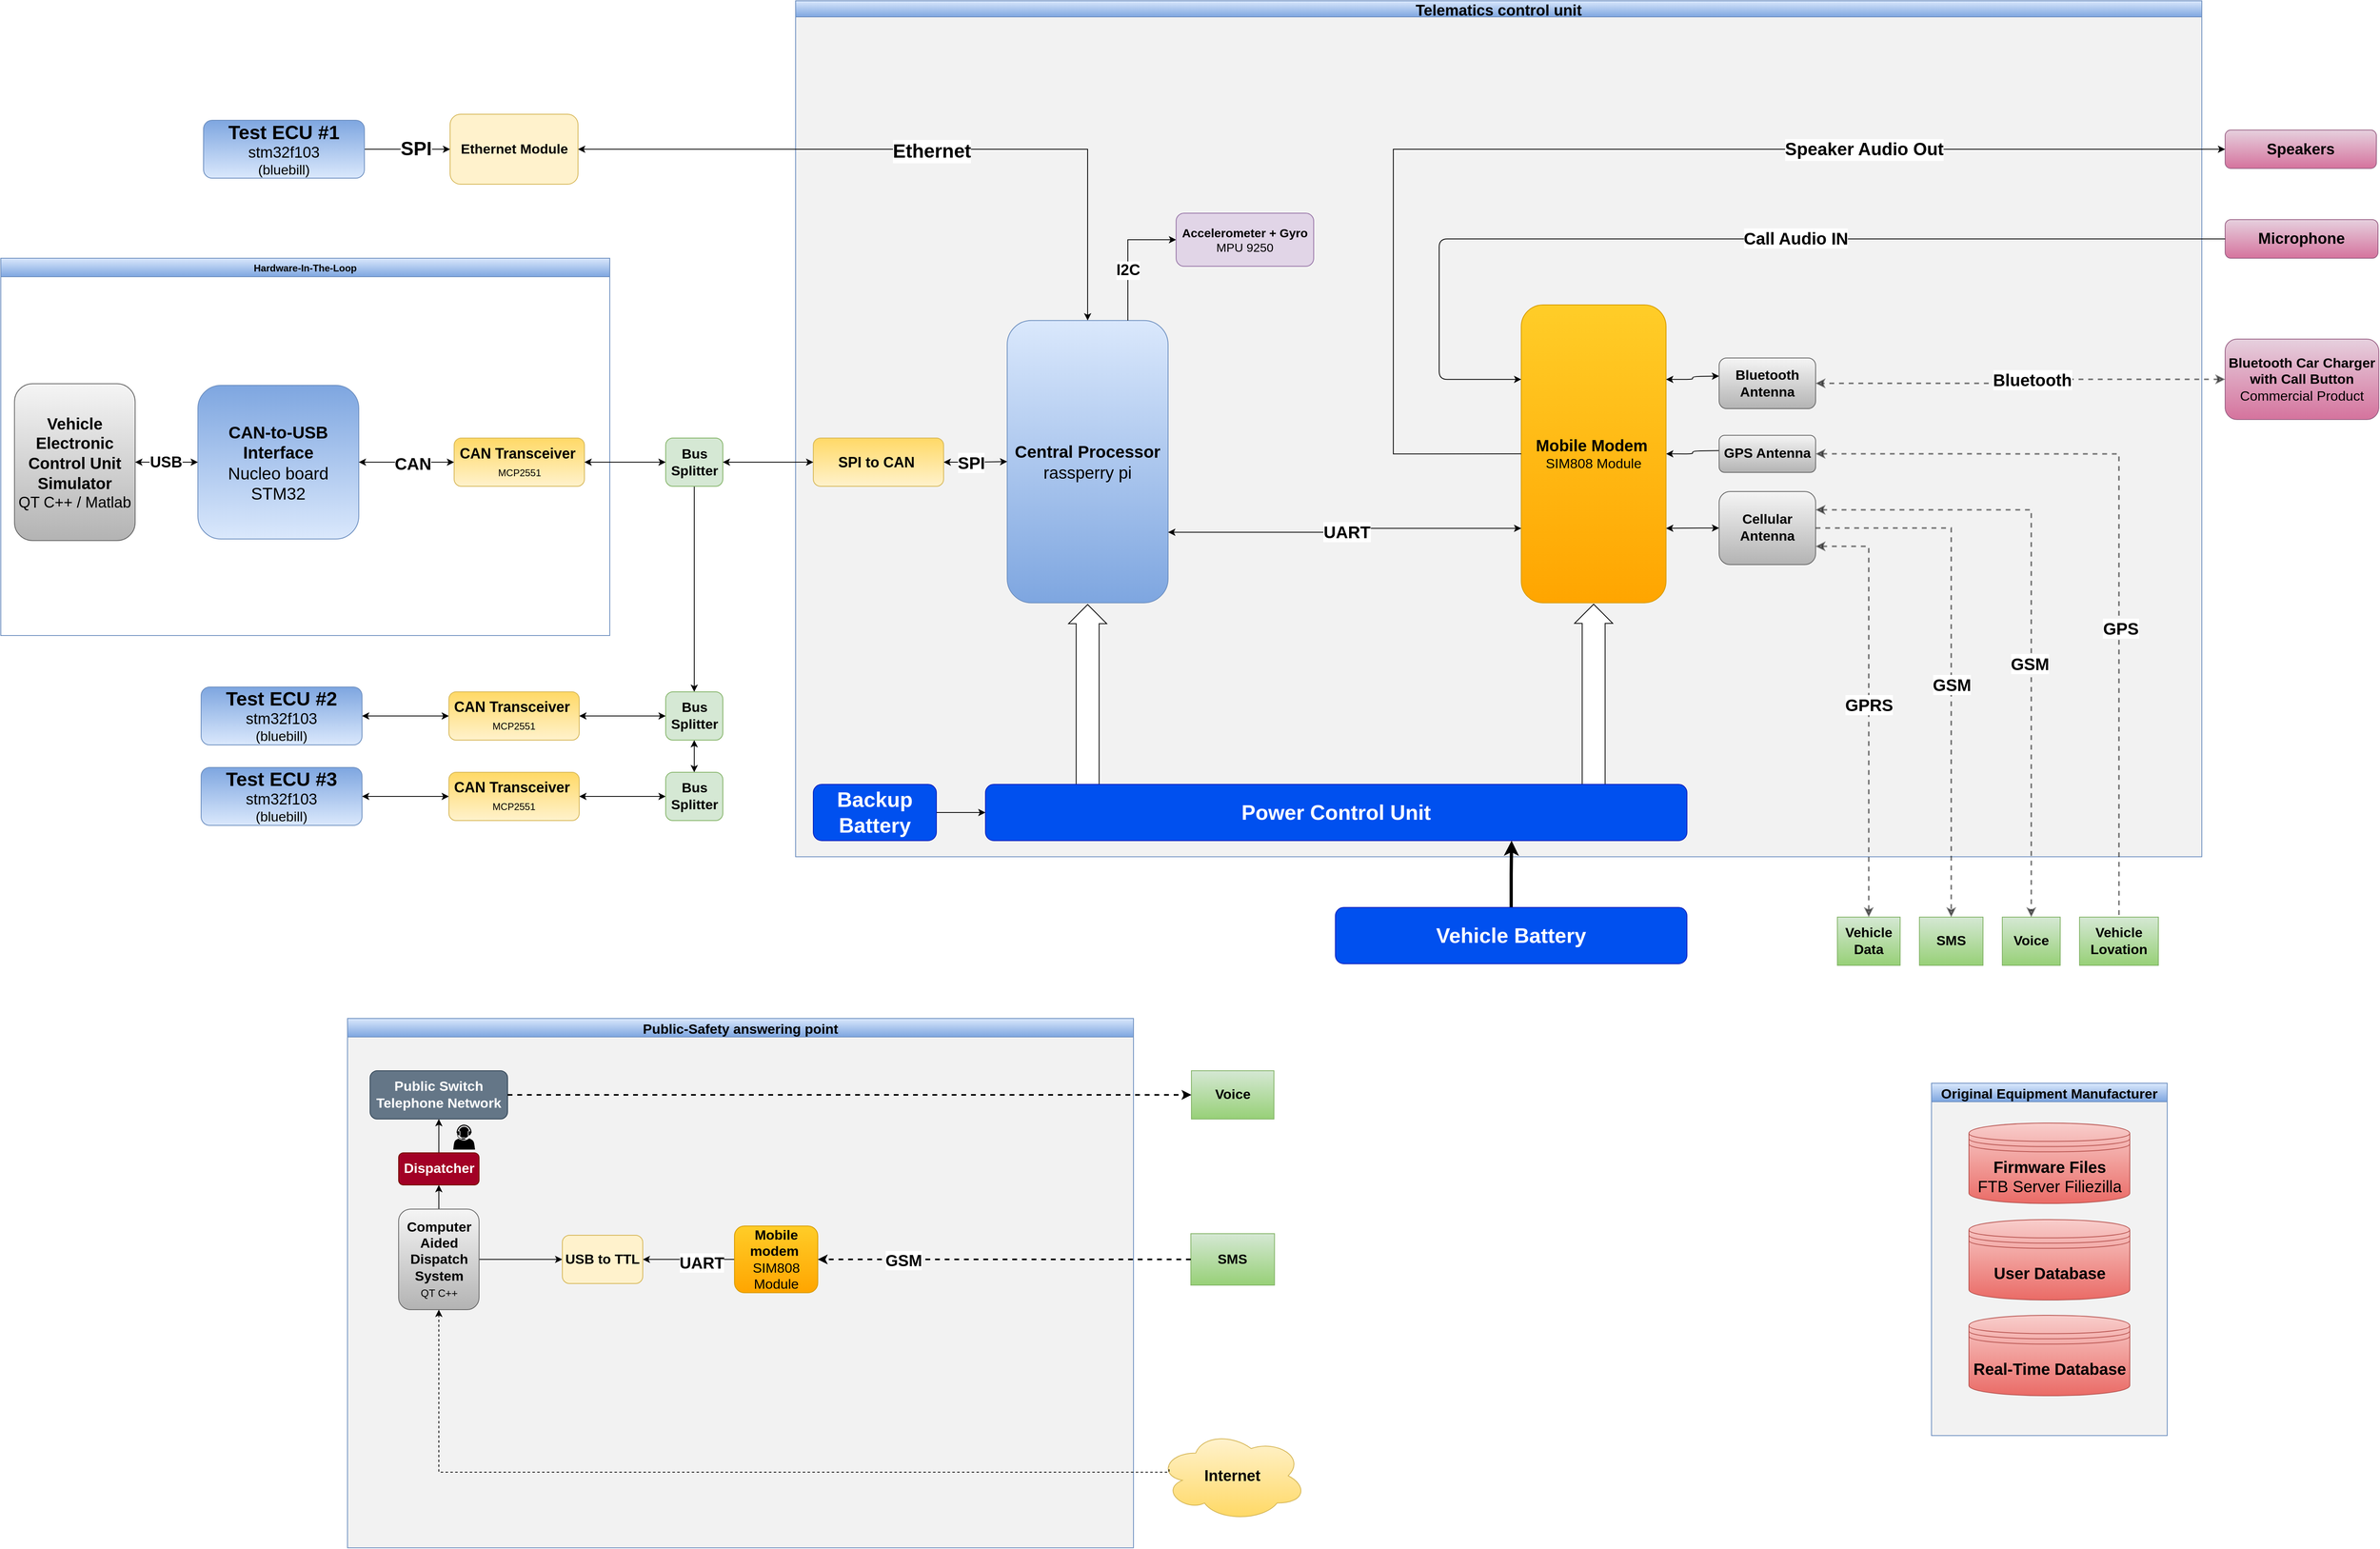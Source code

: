 <mxfile version="13.9.9" type="device"><diagram id="WvO2dlYxxCy-v5vZexDL" name="Page-1"><mxGraphModel dx="3576" dy="1214" grid="0" gridSize="6" guides="1" tooltips="1" connect="1" arrows="1" fold="1" page="1" pageScale="1" pageWidth="1500" pageHeight="1200" math="0" shadow="0"><root><mxCell id="0"/><mxCell id="1" parent="0"/><mxCell id="P0qbFuE8XbZVuqwwPdYG-165" value="Original Equipment Manufacturer" style="swimlane;startSize=23;gradientColor=#7ea6e0;fillColor=#dae8fc;strokeColor=#6c8ebf;swimlaneFillColor=#f2f2f2;fontStyle=1;fontSize=17;" vertex="1" parent="1"><mxGeometry x="975" y="1574.52" width="293" height="438" as="geometry"/></mxCell><mxCell id="P0qbFuE8XbZVuqwwPdYG-166" value="User Database" style="shape=datastore;whiteSpace=wrap;html=1;gradientColor=#ea6b66;fillColor=#f8cecc;strokeColor=#b85450;fontStyle=1;fontSize=20;" vertex="1" parent="P0qbFuE8XbZVuqwwPdYG-165"><mxGeometry x="46.5" y="169.5" width="200" height="100" as="geometry"/></mxCell><mxCell id="P0qbFuE8XbZVuqwwPdYG-167" value="Real-Time Database" style="shape=datastore;whiteSpace=wrap;html=1;gradientColor=#ea6b66;fillColor=#f8cecc;strokeColor=#b85450;fontStyle=1;fontSize=20;" vertex="1" parent="P0qbFuE8XbZVuqwwPdYG-165"><mxGeometry x="46.5" y="288.5" width="200" height="100" as="geometry"/></mxCell><mxCell id="P0qbFuE8XbZVuqwwPdYG-168" value="Firmware Files&lt;br&gt;&lt;span style=&quot;font-weight: normal&quot;&gt;FTB Server Filiezilla&lt;/span&gt;" style="shape=datastore;whiteSpace=wrap;html=1;gradientColor=#ea6b66;fillColor=#f8cecc;strokeColor=#b85450;fontStyle=1;fontSize=20;" vertex="1" parent="P0qbFuE8XbZVuqwwPdYG-165"><mxGeometry x="46.5" y="49.5" width="200" height="100" as="geometry"/></mxCell><mxCell id="P0qbFuE8XbZVuqwwPdYG-198" value="Telematics control unit" style="swimlane;startSize=20;shadow=0;swimlaneFillColor=#F2F2F2;fontStyle=1;fontSize=19;movable=1;gradientColor=#7ea6e0;fillColor=#dae8fc;strokeColor=#6c8ebf;" vertex="1" parent="1"><mxGeometry x="-437" y="229" width="1748" height="1064" as="geometry"><mxRectangle x="70" y="160" width="70" height="23" as="alternateBounds"/></mxGeometry></mxCell><mxCell id="P0qbFuE8XbZVuqwwPdYG-199" value="" style="verticalLabelPosition=bottom;shadow=0;dashed=0;align=center;html=1;verticalAlign=top;shape=mxgraph.electrical.transmission.straightBus;fontSize=26;rotation=-180;" vertex="1" parent="P0qbFuE8XbZVuqwwPdYG-198"><mxGeometry x="968.28" y="750.1" width="47.48" height="229.45" as="geometry"/></mxCell><mxCell id="P0qbFuE8XbZVuqwwPdYG-200" value="" style="verticalLabelPosition=bottom;shadow=0;dashed=0;align=center;html=1;verticalAlign=top;shape=mxgraph.electrical.transmission.straightBus;fontSize=26;rotation=-180;" vertex="1" parent="P0qbFuE8XbZVuqwwPdYG-198"><mxGeometry x="339.28" y="750.48" width="47.48" height="244.55" as="geometry"/></mxCell><mxCell id="P0qbFuE8XbZVuqwwPdYG-201" style="edgeStyle=orthogonalEdgeStyle;rounded=1;orthogonalLoop=1;jettySize=auto;html=1;entryX=1;entryY=0.5;entryDx=0;entryDy=0;startArrow=none;startFill=0;endArrow=classic;endFill=1;strokeColor=#000000;strokeWidth=1;fontSize=20;fontStyle=1" edge="1" parent="P0qbFuE8XbZVuqwwPdYG-198" target="P0qbFuE8XbZVuqwwPdYG-210"><mxGeometry relative="1" as="geometry"><mxPoint x="1085.28" y="660.73" as="targetPoint"/><mxPoint x="1147.97" y="559.165" as="sourcePoint"/></mxGeometry></mxCell><mxCell id="P0qbFuE8XbZVuqwwPdYG-202" style="edgeStyle=orthogonalEdgeStyle;rounded=1;orthogonalLoop=1;jettySize=auto;html=1;entryX=1;entryY=0.75;entryDx=0;entryDy=0;startArrow=classic;startFill=1;endArrow=classic;endFill=1;strokeColor=#000000;strokeWidth=1;fontSize=20;fontStyle=1;exitX=0;exitY=0.5;exitDx=0;exitDy=0;" edge="1" parent="P0qbFuE8XbZVuqwwPdYG-198" source="P0qbFuE8XbZVuqwwPdYG-236" target="P0qbFuE8XbZVuqwwPdYG-210"><mxGeometry relative="1" as="geometry"><mxPoint x="1085.28" y="740.83" as="targetPoint"/><mxPoint x="1147.97" y="650.415" as="sourcePoint"/></mxGeometry></mxCell><mxCell id="P0qbFuE8XbZVuqwwPdYG-207" value="&lt;font style=&quot;font-size: 21px&quot;&gt;Central Processor&lt;span style=&quot;font-weight: normal&quot;&gt;&lt;br&gt;rassperry pi&lt;br&gt;&lt;/span&gt;&lt;/font&gt;" style="rounded=1;whiteSpace=wrap;html=1;fillColor=#dae8fc;strokeColor=#6c8ebf;fontStyle=1;fontSize=17;gradientColor=#7ea6e0;" vertex="1" parent="P0qbFuE8XbZVuqwwPdYG-198"><mxGeometry x="263.02" y="397.33" width="200" height="351" as="geometry"/></mxCell><mxCell id="P0qbFuE8XbZVuqwwPdYG-210" value="&lt;font style=&quot;font-size: 20px&quot;&gt;Mobile Modem&lt;/font&gt;&amp;nbsp;&lt;br&gt;&lt;span style=&quot;font-weight: normal&quot;&gt;SIM808 Module&lt;/span&gt;" style="rounded=1;whiteSpace=wrap;html=1;fillColor=#ffcd28;strokeColor=#d79b00;fontSize=17;fontStyle=1;gradientColor=#ffa500;" vertex="1" parent="P0qbFuE8XbZVuqwwPdYG-198"><mxGeometry x="902.02" y="378" width="180" height="370.33" as="geometry"/></mxCell><mxCell id="P0qbFuE8XbZVuqwwPdYG-211" style="edgeStyle=orthogonalEdgeStyle;rounded=1;orthogonalLoop=1;jettySize=auto;html=1;startArrow=classic;startFill=1;entryX=1;entryY=0.25;entryDx=0;entryDy=0;" edge="1" parent="P0qbFuE8XbZVuqwwPdYG-198" target="P0qbFuE8XbZVuqwwPdYG-210"><mxGeometry relative="1" as="geometry"><mxPoint x="1084.97" y="443.83" as="targetPoint"/><mxPoint x="1147.97" y="466.5" as="sourcePoint"/></mxGeometry></mxCell><mxCell id="P0qbFuE8XbZVuqwwPdYG-227" style="edgeStyle=orthogonalEdgeStyle;rounded=0;orthogonalLoop=1;jettySize=auto;html=1;startArrow=classic;startFill=1;endArrow=classic;endFill=1;fontSize=19;" edge="1" parent="P0qbFuE8XbZVuqwwPdYG-198" source="P0qbFuE8XbZVuqwwPdYG-245" target="P0qbFuE8XbZVuqwwPdYG-207"><mxGeometry relative="1" as="geometry"><mxPoint x="176" y="573" as="sourcePoint"/><mxPoint x="263.02" y="562.42" as="targetPoint"/></mxGeometry></mxCell><mxCell id="P0qbFuE8XbZVuqwwPdYG-228" value="&lt;b&gt;&lt;font style=&quot;font-size: 21px&quot;&gt;SPI&lt;/font&gt;&lt;/b&gt;" style="edgeLabel;html=1;align=center;verticalAlign=middle;resizable=0;points=[];fontSize=19;" vertex="1" connectable="0" parent="P0qbFuE8XbZVuqwwPdYG-227"><mxGeometry x="0.118" y="-2" relative="1" as="geometry"><mxPoint x="-9.67" y="-1.34" as="offset"/></mxGeometry></mxCell><mxCell id="P0qbFuE8XbZVuqwwPdYG-236" value="Cellular Antenna" style="rounded=1;whiteSpace=wrap;html=1;fillColor=#f5f5f5;strokeColor=#666666;fontSize=17;fontStyle=1;gradientColor=#b3b3b3;" vertex="1" parent="P0qbFuE8XbZVuqwwPdYG-198"><mxGeometry x="1147.97" y="610" width="120" height="90.83" as="geometry"/></mxCell><mxCell id="P0qbFuE8XbZVuqwwPdYG-237" value="GPS Antenna" style="rounded=1;whiteSpace=wrap;html=1;fillColor=#f5f5f5;strokeColor=#666666;fontSize=17;fontStyle=1;gradientColor=#b3b3b3;" vertex="1" parent="P0qbFuE8XbZVuqwwPdYG-198"><mxGeometry x="1147.97" y="540.09" width="120" height="46.16" as="geometry"/></mxCell><mxCell id="P0qbFuE8XbZVuqwwPdYG-238" value="Bluetooth Antenna" style="rounded=1;whiteSpace=wrap;html=1;fillColor=#f5f5f5;strokeColor=#666666;fontSize=17;fontStyle=1;gradientColor=#b3b3b3;" vertex="1" parent="P0qbFuE8XbZVuqwwPdYG-198"><mxGeometry x="1147.97" y="444" width="120" height="63" as="geometry"/></mxCell><mxCell id="P0qbFuE8XbZVuqwwPdYG-239" style="edgeStyle=orthogonalEdgeStyle;rounded=0;orthogonalLoop=1;jettySize=auto;html=1;entryX=0.75;entryY=0;entryDx=0;entryDy=0;endArrow=none;endFill=0;strokeWidth=1;fontSize=19;startArrow=classic;startFill=1;" edge="1" parent="P0qbFuE8XbZVuqwwPdYG-198" source="P0qbFuE8XbZVuqwwPdYG-241" target="P0qbFuE8XbZVuqwwPdYG-207"><mxGeometry relative="1" as="geometry"/></mxCell><mxCell id="P0qbFuE8XbZVuqwwPdYG-240" value="I2C" style="edgeLabel;html=1;align=center;verticalAlign=middle;resizable=0;points=[];fontSize=19;fontStyle=1" vertex="1" connectable="0" parent="P0qbFuE8XbZVuqwwPdYG-239"><mxGeometry x="0.221" relative="1" as="geometry"><mxPoint as="offset"/></mxGeometry></mxCell><mxCell id="P0qbFuE8XbZVuqwwPdYG-241" value="Accelerometer + Gyro&lt;br&gt;&lt;span style=&quot;font-weight: normal&quot;&gt;MPU 9250&lt;/span&gt;" style="rounded=1;whiteSpace=wrap;html=1;fillColor=#e1d5e7;strokeColor=#9673a6;fontStyle=1;fontSize=15;" vertex="1" parent="P0qbFuE8XbZVuqwwPdYG-198"><mxGeometry x="473" y="264" width="171" height="66" as="geometry"/></mxCell><mxCell id="P0qbFuE8XbZVuqwwPdYG-243" style="edgeStyle=orthogonalEdgeStyle;rounded=1;orthogonalLoop=1;jettySize=auto;html=1;startArrow=classic;startFill=1;exitX=0;exitY=0.75;exitDx=0;exitDy=0;entryX=1;entryY=0.75;entryDx=0;entryDy=0;" edge="1" parent="P0qbFuE8XbZVuqwwPdYG-198" source="P0qbFuE8XbZVuqwwPdYG-210" target="P0qbFuE8XbZVuqwwPdYG-207"><mxGeometry relative="1" as="geometry"><mxPoint x="451" y="662.89" as="targetPoint"/><mxPoint x="890" y="654.057" as="sourcePoint"/></mxGeometry></mxCell><mxCell id="P0qbFuE8XbZVuqwwPdYG-244" value="&lt;font style=&quot;font-size: 21px&quot;&gt;UART&lt;/font&gt;" style="edgeLabel;html=1;align=center;verticalAlign=middle;resizable=0;points=[];fontSize=17;fontStyle=1" vertex="1" connectable="0" parent="P0qbFuE8XbZVuqwwPdYG-243"><mxGeometry x="-0.145" relative="1" as="geometry"><mxPoint x="-27.59" y="4.29" as="offset"/></mxGeometry></mxCell><mxCell id="P0qbFuE8XbZVuqwwPdYG-245" value="SPI to CAN&amp;nbsp;" style="rounded=1;whiteSpace=wrap;html=1;fontStyle=1;fontSize=18;fillColor=#fff2cc;strokeColor=#d6b656;gradientColor=#ffd966;direction=west;" vertex="1" parent="P0qbFuE8XbZVuqwwPdYG-198"><mxGeometry x="22" y="543.5" width="162" height="60" as="geometry"/></mxCell><mxCell id="P0qbFuE8XbZVuqwwPdYG-247" style="edgeStyle=orthogonalEdgeStyle;rounded=0;orthogonalLoop=1;jettySize=auto;html=1;" edge="1" parent="P0qbFuE8XbZVuqwwPdYG-198" source="P0qbFuE8XbZVuqwwPdYG-248" target="P0qbFuE8XbZVuqwwPdYG-249"><mxGeometry relative="1" as="geometry"/></mxCell><mxCell id="P0qbFuE8XbZVuqwwPdYG-248" value="&lt;font style=&quot;font-size: 26px;&quot;&gt;Backup Battery&lt;/font&gt;" style="rounded=1;whiteSpace=wrap;html=1;fontStyle=1;fontSize=26;fillColor=#0050ef;strokeColor=#001DBC;fontColor=#ffffff;" vertex="1" parent="P0qbFuE8XbZVuqwwPdYG-198"><mxGeometry x="22" y="974" width="153" height="70" as="geometry"/></mxCell><mxCell id="P0qbFuE8XbZVuqwwPdYG-249" value="&lt;b style=&quot;font-size: 26px;&quot;&gt;&lt;font style=&quot;font-size: 26px;&quot;&gt;Power Control Unit&lt;/font&gt;&lt;/b&gt;" style="rounded=1;whiteSpace=wrap;html=1;fontSize=26;fillColor=#0050ef;strokeColor=#001DBC;fontColor=#ffffff;" vertex="1" parent="P0qbFuE8XbZVuqwwPdYG-198"><mxGeometry x="236.02" y="974" width="871.98" height="70" as="geometry"/></mxCell><mxCell id="P0qbFuE8XbZVuqwwPdYG-250" value="Bluetooth Car Charger with Call Button&lt;br&gt;&lt;span style=&quot;font-weight: normal&quot;&gt;Commercial Product&lt;/span&gt;" style="rounded=1;whiteSpace=wrap;html=1;fontStyle=1;fontSize=17;fillColor=#e6d0de;strokeColor=#996185;gradientColor=#d5739d;" vertex="1" parent="1"><mxGeometry x="1340.0" y="649.5" width="191" height="100" as="geometry"/></mxCell><mxCell id="P0qbFuE8XbZVuqwwPdYG-251" value="Speakers" style="rounded=1;whiteSpace=wrap;html=1;fillColor=#e6d0de;strokeColor=#996185;fontSize=19;fontStyle=1;gradientColor=#d5739d;" vertex="1" parent="1"><mxGeometry x="1340.0" y="389.6" width="188" height="47.83" as="geometry"/></mxCell><mxCell id="P0qbFuE8XbZVuqwwPdYG-252" value="Microphone" style="rounded=1;whiteSpace=wrap;html=1;fillColor=#e6d0de;strokeColor=#996185;fontSize=19;fontStyle=1;gradientColor=#d5739d;" vertex="1" parent="1"><mxGeometry x="1340" y="501" width="190" height="48" as="geometry"/></mxCell><mxCell id="P0qbFuE8XbZVuqwwPdYG-258" value="Hardware-In-The-Loop" style="swimlane;fillColor=#dae8fc;startSize=23;gradientColor=#7ea6e0;strokeColor=#6c8ebf;" vertex="1" parent="1"><mxGeometry x="-1425" y="549" width="757" height="469" as="geometry"/></mxCell><mxCell id="P0qbFuE8XbZVuqwwPdYG-260" value="&lt;font style=&quot;font-size: 21px&quot;&gt;CAN-to-USB Interface&lt;span style=&quot;font-weight: normal&quot;&gt;&lt;br&gt;Nucleo board&lt;br&gt;STM32&lt;br&gt;&lt;/span&gt;&lt;/font&gt;" style="rounded=1;whiteSpace=wrap;html=1;fillColor=#dae8fc;strokeColor=#6c8ebf;fontStyle=1;fontSize=17;gradientColor=#7ea6e0;direction=west;" vertex="1" parent="P0qbFuE8XbZVuqwwPdYG-258"><mxGeometry x="245" y="158" width="200" height="191" as="geometry"/></mxCell><mxCell id="P0qbFuE8XbZVuqwwPdYG-263" style="edgeStyle=orthogonalEdgeStyle;rounded=0;orthogonalLoop=1;jettySize=auto;html=1;exitX=1;exitY=0.5;exitDx=0;exitDy=0;entryX=0;entryY=0.5;entryDx=0;entryDy=0;startArrow=classic;startFill=1;" edge="1" parent="P0qbFuE8XbZVuqwwPdYG-258" source="P0qbFuE8XbZVuqwwPdYG-271" target="P0qbFuE8XbZVuqwwPdYG-260"><mxGeometry relative="1" as="geometry"><mxPoint x="437" y="245.93" as="targetPoint"/><mxPoint x="562" y="259.5" as="sourcePoint"/></mxGeometry></mxCell><mxCell id="P0qbFuE8XbZVuqwwPdYG-264" value="CAN" style="edgeLabel;html=1;align=center;verticalAlign=middle;resizable=0;points=[];fontSize=21;fontStyle=1" vertex="1" connectable="0" parent="P0qbFuE8XbZVuqwwPdYG-263"><mxGeometry x="-0.132" y="1" relative="1" as="geometry"><mxPoint as="offset"/></mxGeometry></mxCell><mxCell id="P0qbFuE8XbZVuqwwPdYG-265" value="&lt;font&gt;&lt;b&gt;&lt;font style=&quot;font-size: 20px&quot;&gt;Vehicle Electronic Control Unit Simulator&lt;/font&gt;&lt;/b&gt;&lt;br&gt;&lt;font style=&quot;font-size: 19px&quot;&gt;QT C++ / Matlab&lt;/font&gt;&lt;br&gt;&lt;/font&gt;" style="rounded=1;whiteSpace=wrap;html=1;fontSize=19;fillColor=#f5f5f5;strokeColor=#666666;gradientColor=#b3b3b3;" vertex="1" parent="P0qbFuE8XbZVuqwwPdYG-258"><mxGeometry x="17" y="156" width="150" height="195" as="geometry"/></mxCell><mxCell id="P0qbFuE8XbZVuqwwPdYG-266" style="edgeStyle=orthogonalEdgeStyle;rounded=0;orthogonalLoop=1;jettySize=auto;html=1;startArrow=classic;startFill=1;endArrow=classic;endFill=1;fontSize=19;" edge="1" parent="P0qbFuE8XbZVuqwwPdYG-258" source="P0qbFuE8XbZVuqwwPdYG-265" target="P0qbFuE8XbZVuqwwPdYG-260"><mxGeometry relative="1" as="geometry"><mxPoint x="173" y="245.68" as="targetPoint"/></mxGeometry></mxCell><mxCell id="P0qbFuE8XbZVuqwwPdYG-267" value="USB" style="edgeLabel;html=1;align=center;verticalAlign=middle;resizable=0;points=[];fontSize=19;fontStyle=1" vertex="1" connectable="0" parent="P0qbFuE8XbZVuqwwPdYG-266"><mxGeometry x="-0.252" y="-2" relative="1" as="geometry"><mxPoint x="8.76" y="-2.07" as="offset"/></mxGeometry></mxCell><mxCell id="P0qbFuE8XbZVuqwwPdYG-271" value="CAN Transceiver&amp;nbsp;&lt;br&gt;&lt;span style=&quot;font-weight: normal&quot;&gt;&lt;font style=&quot;font-size: 12px&quot;&gt;MCP2551&lt;/font&gt;&lt;/span&gt;" style="rounded=1;whiteSpace=wrap;html=1;fontStyle=1;fontSize=18;fillColor=#fff2cc;strokeColor=#d6b656;gradientColor=#ffd966;direction=west;" vertex="1" parent="P0qbFuE8XbZVuqwwPdYG-258"><mxGeometry x="563.5" y="223.5" width="162" height="60" as="geometry"/></mxCell><mxCell id="P0qbFuE8XbZVuqwwPdYG-274" style="edgeStyle=orthogonalEdgeStyle;rounded=0;jumpStyle=arc;jumpSize=14;orthogonalLoop=1;jettySize=auto;html=1;entryX=0;entryY=0.5;entryDx=0;entryDy=0;exitX=0;exitY=0.5;exitDx=0;exitDy=0;" edge="1" parent="1" source="P0qbFuE8XbZVuqwwPdYG-210" target="P0qbFuE8XbZVuqwwPdYG-251"><mxGeometry relative="1" as="geometry"><mxPoint x="251" y="612" as="sourcePoint"/><Array as="points"><mxPoint x="306" y="792"/><mxPoint x="306" y="414"/></Array></mxGeometry></mxCell><mxCell id="P0qbFuE8XbZVuqwwPdYG-275" value="Speaker Audio Out" style="edgeLabel;html=1;align=center;verticalAlign=middle;resizable=0;points=[];fontSize=22;fontStyle=1" vertex="1" connectable="0" parent="P0qbFuE8XbZVuqwwPdYG-274"><mxGeometry x="-0.064" y="-5" relative="1" as="geometry"><mxPoint x="387" y="-4.95" as="offset"/></mxGeometry></mxCell><mxCell id="P0qbFuE8XbZVuqwwPdYG-276" style="edgeStyle=orthogonalEdgeStyle;rounded=1;orthogonalLoop=1;jettySize=auto;html=1;startArrow=none;startFill=0;endArrow=classic;endFill=1;strokeColor=#000000;strokeWidth=1;fontSize=20;fontStyle=1;exitX=0;exitY=0.5;exitDx=0;exitDy=0;entryX=0;entryY=0.25;entryDx=0;entryDy=0;" edge="1" parent="1" source="P0qbFuE8XbZVuqwwPdYG-252" target="P0qbFuE8XbZVuqwwPdYG-210"><mxGeometry relative="1" as="geometry"><mxPoint x="777" y="621" as="targetPoint"/><Array as="points"><mxPoint x="363" y="525"/><mxPoint x="363" y="700"/></Array></mxGeometry></mxCell><mxCell id="P0qbFuE8XbZVuqwwPdYG-277" value="&lt;font style=&quot;font-size: 21px&quot;&gt;Call Audio IN&lt;/font&gt;" style="edgeLabel;html=1;align=center;verticalAlign=middle;resizable=0;points=[];fontSize=17;fontStyle=1" vertex="1" connectable="0" parent="P0qbFuE8XbZVuqwwPdYG-276"><mxGeometry x="-0.148" y="-1" relative="1" as="geometry"><mxPoint as="offset"/></mxGeometry></mxCell><mxCell id="P0qbFuE8XbZVuqwwPdYG-280" value="SMS" style="rounded=0;whiteSpace=wrap;html=1;fontSize=17;align=center;fontStyle=1;fillColor=#d5e8d4;strokeColor=#82b366;gradientColor=#97d077;" vertex="1" parent="1"><mxGeometry x="960" y="1368" width="79" height="60" as="geometry"/></mxCell><mxCell id="P0qbFuE8XbZVuqwwPdYG-281" value="Vehicle Data" style="rounded=0;whiteSpace=wrap;html=1;fontSize=17;align=center;fontStyle=1;fillColor=#d5e8d4;strokeColor=#82b366;gradientColor=#97d077;" vertex="1" parent="1"><mxGeometry x="858" y="1368" width="78" height="60" as="geometry"/></mxCell><mxCell id="P0qbFuE8XbZVuqwwPdYG-282" value="Voice" style="rounded=0;whiteSpace=wrap;html=1;fontSize=17;align=center;fontStyle=1;fillColor=#d5e8d4;strokeColor=#82b366;gradientColor=#97d077;" vertex="1" parent="1"><mxGeometry x="1063" y="1368" width="72" height="60" as="geometry"/></mxCell><mxCell id="P0qbFuE8XbZVuqwwPdYG-283" value="Vehicle Lovation" style="rounded=0;whiteSpace=wrap;html=1;fontSize=17;align=center;fontStyle=1;fillColor=#d5e8d4;strokeColor=#82b366;gradientColor=#97d077;" vertex="1" parent="1"><mxGeometry x="1159" y="1368" width="98" height="60" as="geometry"/></mxCell><mxCell id="P0qbFuE8XbZVuqwwPdYG-284" style="edgeStyle=orthogonalEdgeStyle;rounded=0;orthogonalLoop=1;jettySize=auto;html=1;exitX=1;exitY=0.5;exitDx=0;exitDy=0;startArrow=none;startFill=0;endArrow=classic;endFill=1;strokeWidth=2;fontSize=17;entryX=0.5;entryY=0;entryDx=0;entryDy=0;dashed=1;opacity=50;" edge="1" parent="1" source="P0qbFuE8XbZVuqwwPdYG-236" target="P0qbFuE8XbZVuqwwPdYG-280"><mxGeometry relative="1" as="geometry"><mxPoint x="954.97" y="1052.83" as="targetPoint"/><mxPoint x="797.97" y="931.415" as="sourcePoint"/></mxGeometry></mxCell><mxCell id="P0qbFuE8XbZVuqwwPdYG-285" value="&lt;font style=&quot;font-size: 21px&quot;&gt;GSM&lt;/font&gt;" style="edgeLabel;html=1;align=center;verticalAlign=middle;resizable=0;points=[];fontSize=17;fontStyle=1" vertex="1" connectable="0" parent="P0qbFuE8XbZVuqwwPdYG-284"><mxGeometry x="0.234" relative="1" as="geometry"><mxPoint x="-0.02" y="-39.12" as="offset"/></mxGeometry></mxCell><mxCell id="P0qbFuE8XbZVuqwwPdYG-286" style="edgeStyle=orthogonalEdgeStyle;rounded=0;orthogonalLoop=1;jettySize=auto;html=1;startArrow=classic;startFill=1;endArrow=classic;endFill=1;strokeWidth=2;fontSize=17;entryX=0.5;entryY=0;entryDx=0;entryDy=0;exitX=1;exitY=0.75;exitDx=0;exitDy=0;dashed=1;opacity=50;" edge="1" parent="1" source="P0qbFuE8XbZVuqwwPdYG-236" target="P0qbFuE8XbZVuqwwPdYG-281"><mxGeometry relative="1" as="geometry"><mxPoint x="867.97" y="1049.83" as="targetPoint"/><mxPoint x="797.97" y="960.122" as="sourcePoint"/></mxGeometry></mxCell><mxCell id="P0qbFuE8XbZVuqwwPdYG-287" value="&lt;font style=&quot;font-size: 21px&quot;&gt;GPRS&lt;/font&gt;" style="edgeLabel;html=1;align=center;verticalAlign=middle;resizable=0;points=[];fontSize=17;fontStyle=1" vertex="1" connectable="0" parent="P0qbFuE8XbZVuqwwPdYG-286"><mxGeometry x="0.007" relative="1" as="geometry"><mxPoint y="-2.5" as="offset"/></mxGeometry></mxCell><mxCell id="P0qbFuE8XbZVuqwwPdYG-288" style="edgeStyle=orthogonalEdgeStyle;rounded=0;orthogonalLoop=1;jettySize=auto;html=1;exitX=1;exitY=0.25;exitDx=0;exitDy=0;strokeWidth=2;startArrow=classic;startFill=1;dashed=1;opacity=50;" edge="1" parent="1" source="P0qbFuE8XbZVuqwwPdYG-236" target="P0qbFuE8XbZVuqwwPdYG-282"><mxGeometry relative="1" as="geometry"><mxPoint x="797.97" y="902.707" as="sourcePoint"/></mxGeometry></mxCell><mxCell id="P0qbFuE8XbZVuqwwPdYG-289" value="&lt;font style=&quot;font-size: 21px&quot;&gt;GSM&lt;/font&gt;" style="edgeLabel;html=1;align=center;verticalAlign=middle;resizable=0;points=[];fontSize=17;fontStyle=1" vertex="1" connectable="0" parent="P0qbFuE8XbZVuqwwPdYG-288"><mxGeometry x="0.386" relative="1" as="geometry"><mxPoint x="-2" y="-77.47" as="offset"/></mxGeometry></mxCell><mxCell id="P0qbFuE8XbZVuqwwPdYG-290" style="edgeStyle=orthogonalEdgeStyle;rounded=0;orthogonalLoop=1;jettySize=auto;html=1;startArrow=classic;startFill=1;endArrow=none;endFill=0;strokeWidth=2;fontSize=32;entryX=0.5;entryY=0;entryDx=0;entryDy=0;exitX=1;exitY=0.5;exitDx=0;exitDy=0;dashed=1;opacity=50;" edge="1" parent="1" source="P0qbFuE8XbZVuqwwPdYG-237" target="P0qbFuE8XbZVuqwwPdYG-283"><mxGeometry relative="1" as="geometry"><mxPoint x="1028.303" y="1053.497" as="targetPoint"/><mxPoint x="797.97" y="840.2" as="sourcePoint"/></mxGeometry></mxCell><mxCell id="P0qbFuE8XbZVuqwwPdYG-291" value="&lt;font style=&quot;font-size: 21px&quot;&gt;GPS&lt;/font&gt;" style="edgeLabel;html=1;align=center;verticalAlign=middle;resizable=0;points=[];fontSize=17;fontStyle=1" vertex="1" connectable="0" parent="P0qbFuE8XbZVuqwwPdYG-290"><mxGeometry x="0.524" y="5" relative="1" as="geometry"><mxPoint x="-3.02" y="-131.94" as="offset"/></mxGeometry></mxCell><mxCell id="P0qbFuE8XbZVuqwwPdYG-292" style="edgeStyle=orthogonalEdgeStyle;rounded=1;orthogonalLoop=1;jettySize=auto;html=1;entryX=1;entryY=0.5;entryDx=0;entryDy=0;startArrow=classic;startFill=1;endArrow=classic;endFill=1;strokeColor=#000000;strokeWidth=2;fontSize=17;exitX=0;exitY=0.5;exitDx=0;exitDy=0;dashed=1;opacity=50;" edge="1" parent="1" source="P0qbFuE8XbZVuqwwPdYG-250" target="P0qbFuE8XbZVuqwwPdYG-238"><mxGeometry relative="1" as="geometry"><mxPoint x="1337" y="747" as="sourcePoint"/><mxPoint x="797.97" y="751" as="targetPoint"/></mxGeometry></mxCell><mxCell id="P0qbFuE8XbZVuqwwPdYG-293" value="&lt;font style=&quot;font-size: 21px&quot;&gt;Bluetooth&lt;/font&gt;" style="edgeLabel;html=1;align=center;verticalAlign=middle;resizable=0;points=[];fontSize=17;fontStyle=1" vertex="1" connectable="0" parent="P0qbFuE8XbZVuqwwPdYG-292"><mxGeometry x="-0.095" y="-3" relative="1" as="geometry"><mxPoint x="-8" y="3.0" as="offset"/></mxGeometry></mxCell><mxCell id="P0qbFuE8XbZVuqwwPdYG-301" style="edgeStyle=orthogonalEdgeStyle;rounded=0;orthogonalLoop=1;jettySize=auto;html=1;entryX=0.75;entryY=1;entryDx=0;entryDy=0;fillColor=#ffffff;fontSize=26;strokeWidth=4;" edge="1" parent="1" source="P0qbFuE8XbZVuqwwPdYG-302" target="P0qbFuE8XbZVuqwwPdYG-249"><mxGeometry relative="1" as="geometry"/></mxCell><mxCell id="P0qbFuE8XbZVuqwwPdYG-302" value="Vehicle Battery" style="rounded=1;whiteSpace=wrap;html=1;fontStyle=1;fontSize=26;fillColor=#0050ef;strokeColor=#001DBC;fontColor=#ffffff;" vertex="1" parent="1"><mxGeometry x="234" y="1356" width="437" height="70" as="geometry"/></mxCell><mxCell id="P0qbFuE8XbZVuqwwPdYG-331" style="edgeStyle=orthogonalEdgeStyle;rounded=0;orthogonalLoop=1;jettySize=auto;html=1;fontSize=19;exitX=0.5;exitY=1;exitDx=0;exitDy=0;" edge="1" parent="1" source="P0qbFuE8XbZVuqwwPdYG-314" target="P0qbFuE8XbZVuqwwPdYG-323"><mxGeometry relative="1" as="geometry"><mxPoint x="-563" y="927.0" as="sourcePoint"/></mxGeometry></mxCell><mxCell id="P0qbFuE8XbZVuqwwPdYG-314" value="Bus Splitter" style="rounded=1;whiteSpace=wrap;html=1;fontSize=17;fillColor=#d5e8d4;strokeColor=#82b366;fontStyle=1" vertex="1" parent="1"><mxGeometry x="-598.5" y="772.5" width="71" height="60" as="geometry"/></mxCell><mxCell id="P0qbFuE8XbZVuqwwPdYG-315" style="edgeStyle=orthogonalEdgeStyle;rounded=0;orthogonalLoop=1;jettySize=auto;html=1;startArrow=classic;startFill=1;endArrow=classic;endFill=1;fontSize=17;" edge="1" parent="1" source="P0qbFuE8XbZVuqwwPdYG-271" target="P0qbFuE8XbZVuqwwPdYG-314"><mxGeometry relative="1" as="geometry"/></mxCell><mxCell id="P0qbFuE8XbZVuqwwPdYG-316" style="edgeStyle=orthogonalEdgeStyle;rounded=0;orthogonalLoop=1;jettySize=auto;html=1;startArrow=classic;startFill=1;endArrow=classic;endFill=1;fontSize=17;" edge="1" parent="1" source="P0qbFuE8XbZVuqwwPdYG-245" target="P0qbFuE8XbZVuqwwPdYG-314"><mxGeometry relative="1" as="geometry"/></mxCell><mxCell id="P0qbFuE8XbZVuqwwPdYG-317" style="edgeStyle=orthogonalEdgeStyle;rounded=0;orthogonalLoop=1;jettySize=auto;html=1;entryX=0;entryY=0.5;entryDx=0;entryDy=0;startArrow=classic;startFill=1;endArrow=classic;endFill=1;fontSize=17;" edge="1" parent="1" source="P0qbFuE8XbZVuqwwPdYG-319" target="P0qbFuE8XbZVuqwwPdYG-320"><mxGeometry relative="1" as="geometry"/></mxCell><mxCell id="P0qbFuE8XbZVuqwwPdYG-318" style="edgeStyle=orthogonalEdgeStyle;rounded=0;orthogonalLoop=1;jettySize=auto;html=1;startArrow=classic;startFill=1;endArrow=classic;endFill=1;fontSize=17;" edge="1" parent="1" source="P0qbFuE8XbZVuqwwPdYG-319" target="P0qbFuE8XbZVuqwwPdYG-322"><mxGeometry relative="1" as="geometry"/></mxCell><mxCell id="P0qbFuE8XbZVuqwwPdYG-319" value="CAN Transceiver&amp;nbsp;&lt;br&gt;&lt;span style=&quot;font-weight: normal&quot;&gt;&lt;font style=&quot;font-size: 12px&quot;&gt;MCP2551&lt;/font&gt;&lt;/span&gt;" style="rounded=1;whiteSpace=wrap;html=1;fontStyle=1;fontSize=18;fillColor=#fff2cc;strokeColor=#d6b656;gradientColor=#ffd966;direction=west;" vertex="1" parent="1"><mxGeometry x="-868" y="1188" width="162" height="60" as="geometry"/></mxCell><mxCell id="P0qbFuE8XbZVuqwwPdYG-320" value="&lt;font&gt;&lt;span style=&quot;font-size: 24px&quot;&gt;Test ECU #3&lt;/span&gt;&lt;br&gt;&lt;span style=&quot;font-size: 19px ; font-weight: normal&quot;&gt;stm32f103&lt;br&gt;&lt;/span&gt;&lt;span style=&quot;font-weight: normal&quot;&gt;(bluebill)&lt;/span&gt;&lt;br&gt;&lt;/font&gt;" style="rounded=1;whiteSpace=wrap;html=1;fillColor=#dae8fc;strokeColor=#6c8ebf;fontStyle=1;fontSize=17;gradientColor=#7ea6e0;direction=west;" vertex="1" parent="1"><mxGeometry x="-1176" y="1182" width="200" height="72" as="geometry"/></mxCell><mxCell id="P0qbFuE8XbZVuqwwPdYG-321" style="edgeStyle=orthogonalEdgeStyle;rounded=0;orthogonalLoop=1;jettySize=auto;html=1;startArrow=classic;startFill=1;endArrow=classic;endFill=1;fontSize=17;" edge="1" parent="1" source="P0qbFuE8XbZVuqwwPdYG-322" target="P0qbFuE8XbZVuqwwPdYG-323"><mxGeometry relative="1" as="geometry"/></mxCell><mxCell id="P0qbFuE8XbZVuqwwPdYG-322" value="Bus Splitter" style="rounded=1;whiteSpace=wrap;html=1;fontSize=17;fillColor=#d5e8d4;strokeColor=#82b366;fontStyle=1" vertex="1" parent="1"><mxGeometry x="-598.5" y="1188" width="71" height="60" as="geometry"/></mxCell><mxCell id="P0qbFuE8XbZVuqwwPdYG-323" value="Bus Splitter" style="rounded=1;whiteSpace=wrap;html=1;fontSize=17;fillColor=#d5e8d4;strokeColor=#82b366;fontStyle=1" vertex="1" parent="1"><mxGeometry x="-598.5" y="1088" width="71" height="60" as="geometry"/></mxCell><mxCell id="P0qbFuE8XbZVuqwwPdYG-324" style="edgeStyle=orthogonalEdgeStyle;rounded=0;orthogonalLoop=1;jettySize=auto;html=1;entryX=0;entryY=0.5;entryDx=0;entryDy=0;startArrow=classic;startFill=1;endArrow=classic;endFill=1;fontSize=17;" edge="1" parent="1" source="P0qbFuE8XbZVuqwwPdYG-326" target="P0qbFuE8XbZVuqwwPdYG-323"><mxGeometry relative="1" as="geometry"/></mxCell><mxCell id="P0qbFuE8XbZVuqwwPdYG-325" style="edgeStyle=orthogonalEdgeStyle;rounded=0;orthogonalLoop=1;jettySize=auto;html=1;startArrow=classic;startFill=1;endArrow=classic;endFill=1;fontSize=17;" edge="1" parent="1" source="P0qbFuE8XbZVuqwwPdYG-326" target="P0qbFuE8XbZVuqwwPdYG-327"><mxGeometry relative="1" as="geometry"/></mxCell><mxCell id="P0qbFuE8XbZVuqwwPdYG-326" value="CAN Transceiver&amp;nbsp;&lt;br&gt;&lt;span style=&quot;font-weight: normal&quot;&gt;&lt;font style=&quot;font-size: 12px&quot;&gt;MCP2551&lt;/font&gt;&lt;/span&gt;" style="rounded=1;whiteSpace=wrap;html=1;fontStyle=1;fontSize=18;fillColor=#fff2cc;strokeColor=#d6b656;gradientColor=#ffd966;direction=west;" vertex="1" parent="1"><mxGeometry x="-868" y="1088" width="162" height="60" as="geometry"/></mxCell><mxCell id="P0qbFuE8XbZVuqwwPdYG-327" value="&lt;font&gt;&lt;span style=&quot;font-size: 24px&quot;&gt;Test ECU #2&lt;/span&gt;&lt;br&gt;&lt;span style=&quot;font-size: 19px ; font-weight: normal&quot;&gt;stm32f103&lt;br&gt;&lt;/span&gt;&lt;span style=&quot;font-weight: normal&quot;&gt;(bluebill)&lt;/span&gt;&lt;br&gt;&lt;/font&gt;" style="rounded=1;whiteSpace=wrap;html=1;fillColor=#dae8fc;strokeColor=#6c8ebf;fontStyle=1;fontSize=17;gradientColor=#7ea6e0;direction=west;" vertex="1" parent="1"><mxGeometry x="-1176" y="1082" width="200" height="72" as="geometry"/></mxCell><mxCell id="P0qbFuE8XbZVuqwwPdYG-333" style="edgeStyle=orthogonalEdgeStyle;rounded=0;orthogonalLoop=1;jettySize=auto;html=1;fontSize=19;startArrow=classic;startFill=1;" edge="1" parent="1" source="P0qbFuE8XbZVuqwwPdYG-332" target="P0qbFuE8XbZVuqwwPdYG-207"><mxGeometry relative="1" as="geometry"><mxPoint x="-413.5" y="693.505" as="targetPoint"/></mxGeometry></mxCell><mxCell id="P0qbFuE8XbZVuqwwPdYG-337" value="Ethernet" style="edgeLabel;html=1;align=center;verticalAlign=middle;resizable=0;points=[];fontSize=24;fontStyle=1" vertex="1" connectable="0" parent="P0qbFuE8XbZVuqwwPdYG-333"><mxGeometry x="0.038" y="-2" relative="1" as="geometry"><mxPoint as="offset"/></mxGeometry></mxCell><mxCell id="P0qbFuE8XbZVuqwwPdYG-332" value="Ethernet Module" style="rounded=1;whiteSpace=wrap;html=1;fillColor=#fff2cc;strokeColor=#d6b656;fontStyle=1;fontSize=17;" vertex="1" parent="1"><mxGeometry x="-866.5" y="370" width="159" height="87.01" as="geometry"/></mxCell><mxCell id="P0qbFuE8XbZVuqwwPdYG-335" style="edgeStyle=orthogonalEdgeStyle;rounded=0;orthogonalLoop=1;jettySize=auto;html=1;fontSize=19;" edge="1" parent="1" source="P0qbFuE8XbZVuqwwPdYG-334" target="P0qbFuE8XbZVuqwwPdYG-332"><mxGeometry relative="1" as="geometry"/></mxCell><mxCell id="P0qbFuE8XbZVuqwwPdYG-336" value="SPI" style="edgeLabel;html=1;align=center;verticalAlign=middle;resizable=0;points=[];fontSize=24;fontStyle=1" vertex="1" connectable="0" parent="P0qbFuE8XbZVuqwwPdYG-335"><mxGeometry x="0.198" y="1" relative="1" as="geometry"><mxPoint as="offset"/></mxGeometry></mxCell><mxCell id="P0qbFuE8XbZVuqwwPdYG-334" value="&lt;font&gt;&lt;span style=&quot;font-size: 24px&quot;&gt;Test ECU #1&lt;/span&gt;&lt;br&gt;&lt;span style=&quot;font-size: 19px ; font-weight: normal&quot;&gt;stm32f103&lt;br&gt;&lt;/span&gt;&lt;span style=&quot;font-weight: normal&quot;&gt;(bluebill)&lt;/span&gt;&lt;br&gt;&lt;/font&gt;" style="rounded=1;whiteSpace=wrap;html=1;fillColor=#dae8fc;strokeColor=#6c8ebf;fontStyle=1;fontSize=17;gradientColor=#7ea6e0;direction=west;" vertex="1" parent="1"><mxGeometry x="-1173" y="377.51" width="200" height="72" as="geometry"/></mxCell><mxCell id="P0qbFuE8XbZVuqwwPdYG-341" value="Public-Safety answering point" style="swimlane;startSize=23;gradientColor=#7ea6e0;fillColor=#dae8fc;strokeColor=#6c8ebf;swimlaneFillColor=#f2f2f2;fontStyle=1;fontSize=17;" vertex="1" parent="1"><mxGeometry x="-994" y="1494" width="977" height="658" as="geometry"/></mxCell><mxCell id="P0qbFuE8XbZVuqwwPdYG-345" value="Public Switch Telephone Network" style="rounded=1;whiteSpace=wrap;html=1;fillColor=#647687;strokeColor=#314354;fontSize=17;fontStyle=1;fontColor=#ffffff;" vertex="1" parent="P0qbFuE8XbZVuqwwPdYG-341"><mxGeometry x="28" y="65" width="171" height="60" as="geometry"/></mxCell><mxCell id="P0qbFuE8XbZVuqwwPdYG-347" style="edgeStyle=orthogonalEdgeStyle;rounded=1;jumpStyle=arc;jumpSize=14;orthogonalLoop=1;jettySize=auto;html=1;entryX=1;entryY=0.5;entryDx=0;entryDy=0;shadow=0;strokeWidth=1;" edge="1" parent="P0qbFuE8XbZVuqwwPdYG-341" source="P0qbFuE8XbZVuqwwPdYG-349" target="P0qbFuE8XbZVuqwwPdYG-360"><mxGeometry relative="1" as="geometry"/></mxCell><mxCell id="P0qbFuE8XbZVuqwwPdYG-348" value="UART" style="edgeLabel;html=1;align=center;verticalAlign=middle;resizable=0;points=[];fontSize=20;fontStyle=1" vertex="1" connectable="0" parent="P0qbFuE8XbZVuqwwPdYG-347"><mxGeometry x="-0.233" y="-2" relative="1" as="geometry"><mxPoint x="2" y="5.18" as="offset"/></mxGeometry></mxCell><mxCell id="P0qbFuE8XbZVuqwwPdYG-349" value="Mobile modem&amp;nbsp;&lt;br&gt;&lt;span style=&quot;font-weight: normal&quot;&gt;SIM808 Module&lt;/span&gt;" style="rounded=1;whiteSpace=wrap;html=1;fillColor=#ffcd28;strokeColor=#d79b00;fontSize=17;fontStyle=1;gradientColor=#ffa500;" vertex="1" parent="P0qbFuE8XbZVuqwwPdYG-341"><mxGeometry x="481.0" y="258.01" width="103.58" height="83" as="geometry"/></mxCell><mxCell id="P0qbFuE8XbZVuqwwPdYG-350" value="" style="pointerEvents=1;shadow=0;dashed=0;html=1;strokeColor=none;labelPosition=center;verticalLabelPosition=bottom;verticalAlign=top;outlineConnect=0;align=center;shape=mxgraph.office.users.call_center_agent;labelBackgroundColor=#ffffff;fontSize=23;fillColor=#000000;" vertex="1" parent="P0qbFuE8XbZVuqwwPdYG-341"><mxGeometry x="131.5" y="132" width="27" height="30.99" as="geometry"/></mxCell><mxCell id="P0qbFuE8XbZVuqwwPdYG-353" style="edgeStyle=orthogonalEdgeStyle;rounded=0;orthogonalLoop=1;jettySize=auto;html=1;startArrow=classic;startFill=1;endArrow=none;endFill=0;strokeWidth=1;fontSize=17;" edge="1" parent="P0qbFuE8XbZVuqwwPdYG-341" source="P0qbFuE8XbZVuqwwPdYG-355" target="P0qbFuE8XbZVuqwwPdYG-362"><mxGeometry relative="1" as="geometry"/></mxCell><mxCell id="P0qbFuE8XbZVuqwwPdYG-354" style="edgeStyle=orthogonalEdgeStyle;rounded=0;orthogonalLoop=1;jettySize=auto;html=1;fontSize=19;" edge="1" parent="P0qbFuE8XbZVuqwwPdYG-341" source="P0qbFuE8XbZVuqwwPdYG-355" target="P0qbFuE8XbZVuqwwPdYG-345"><mxGeometry relative="1" as="geometry"/></mxCell><mxCell id="P0qbFuE8XbZVuqwwPdYG-355" value="Dispatcher" style="rounded=1;whiteSpace=wrap;html=1;fillColor=#a20025;strokeColor=#6F0000;fontColor=#ffffff;fontStyle=1;fontSize=17;" vertex="1" parent="P0qbFuE8XbZVuqwwPdYG-341"><mxGeometry x="63.5" y="167" width="100" height="40" as="geometry"/></mxCell><mxCell id="P0qbFuE8XbZVuqwwPdYG-382" style="edgeStyle=orthogonalEdgeStyle;rounded=0;orthogonalLoop=1;jettySize=auto;html=1;startArrow=classic;startFill=1;endArrow=none;endFill=0;fontSize=24;entryX=1;entryY=0.5;entryDx=0;entryDy=0;" edge="1" parent="P0qbFuE8XbZVuqwwPdYG-341" source="P0qbFuE8XbZVuqwwPdYG-360" target="P0qbFuE8XbZVuqwwPdYG-362"><mxGeometry relative="1" as="geometry"/></mxCell><mxCell id="P0qbFuE8XbZVuqwwPdYG-360" value="USB to TTL" style="rounded=1;whiteSpace=wrap;html=1;fillColor=#fff2cc;strokeColor=#d6b656;fontStyle=1;fontSize=17;" vertex="1" parent="P0qbFuE8XbZVuqwwPdYG-341"><mxGeometry x="267.0" y="269.51" width="100" height="60" as="geometry"/></mxCell><mxCell id="P0qbFuE8XbZVuqwwPdYG-362" value="Computer Aided Dispatch System&lt;br&gt;&lt;span style=&quot;font-weight: normal&quot;&gt;&lt;font style=&quot;font-size: 13px&quot;&gt;QT C++&lt;/font&gt;&lt;/span&gt;" style="rounded=1;whiteSpace=wrap;html=1;fillColor=#f5f5f5;strokeColor=#666666;fontStyle=1;fontSize=17;gradientColor=#b3b3b3;" vertex="1" parent="P0qbFuE8XbZVuqwwPdYG-341"><mxGeometry x="63.5" y="237.01" width="100" height="125" as="geometry"/></mxCell><mxCell id="P0qbFuE8XbZVuqwwPdYG-375" value="Voice" style="rounded=0;whiteSpace=wrap;html=1;fontSize=17;align=center;fontStyle=1;fillColor=#d5e8d4;strokeColor=#82b366;gradientColor=#97d077;" vertex="1" parent="1"><mxGeometry x="55.0" y="1559" width="102.58" height="60" as="geometry"/></mxCell><mxCell id="P0qbFuE8XbZVuqwwPdYG-376" style="edgeStyle=orthogonalEdgeStyle;rounded=0;orthogonalLoop=1;jettySize=auto;html=1;entryX=0;entryY=0.5;entryDx=0;entryDy=0;startArrow=none;startFill=0;endArrow=classic;endFill=1;strokeWidth=2;fontSize=17;dashed=1;" edge="1" parent="1" source="P0qbFuE8XbZVuqwwPdYG-345" target="P0qbFuE8XbZVuqwwPdYG-375"><mxGeometry relative="1" as="geometry"/></mxCell><mxCell id="P0qbFuE8XbZVuqwwPdYG-377" value="SMS" style="rounded=0;whiteSpace=wrap;html=1;fontSize=17;align=center;fontStyle=1;fillColor=#d5e8d4;strokeColor=#82b366;gradientColor=#97d077;" vertex="1" parent="1"><mxGeometry x="54.29" y="1761.51" width="104" height="64.01" as="geometry"/></mxCell><mxCell id="P0qbFuE8XbZVuqwwPdYG-378" style="edgeStyle=orthogonalEdgeStyle;rounded=1;jumpStyle=arc;jumpSize=14;orthogonalLoop=1;jettySize=auto;html=1;entryX=1;entryY=0.5;entryDx=0;entryDy=0;shadow=0;strokeWidth=2;dashed=1;" edge="1" parent="1" source="P0qbFuE8XbZVuqwwPdYG-377" target="P0qbFuE8XbZVuqwwPdYG-349"><mxGeometry relative="1" as="geometry"/></mxCell><mxCell id="P0qbFuE8XbZVuqwwPdYG-379" value="GSM" style="edgeLabel;html=1;align=center;verticalAlign=middle;resizable=0;points=[];fontSize=20;fontStyle=1" vertex="1" connectable="0" parent="P0qbFuE8XbZVuqwwPdYG-378"><mxGeometry x="0.544" relative="1" as="geometry"><mxPoint as="offset"/></mxGeometry></mxCell><mxCell id="P0qbFuE8XbZVuqwwPdYG-380" value="Internet" style="ellipse;shape=cloud;whiteSpace=wrap;html=1;fontStyle=1;fontSize=19;gradientColor=#ffd966;fillColor=#fff2cc;strokeColor=#d6b656;" vertex="1" parent="1"><mxGeometry x="14.29" y="2006" width="184" height="113.01" as="geometry"/></mxCell><mxCell id="P0qbFuE8XbZVuqwwPdYG-383" style="edgeStyle=orthogonalEdgeStyle;rounded=0;orthogonalLoop=1;jettySize=auto;html=1;entryX=0.07;entryY=0.4;entryDx=0;entryDy=0;entryPerimeter=0;startArrow=classic;startFill=1;endArrow=none;endFill=0;fontSize=24;dashed=1;" edge="1" parent="1" source="P0qbFuE8XbZVuqwwPdYG-362" target="P0qbFuE8XbZVuqwwPdYG-380"><mxGeometry relative="1" as="geometry"><Array as="points"><mxPoint x="-880.5" y="2058"/></Array></mxGeometry></mxCell></root></mxGraphModel></diagram></mxfile>